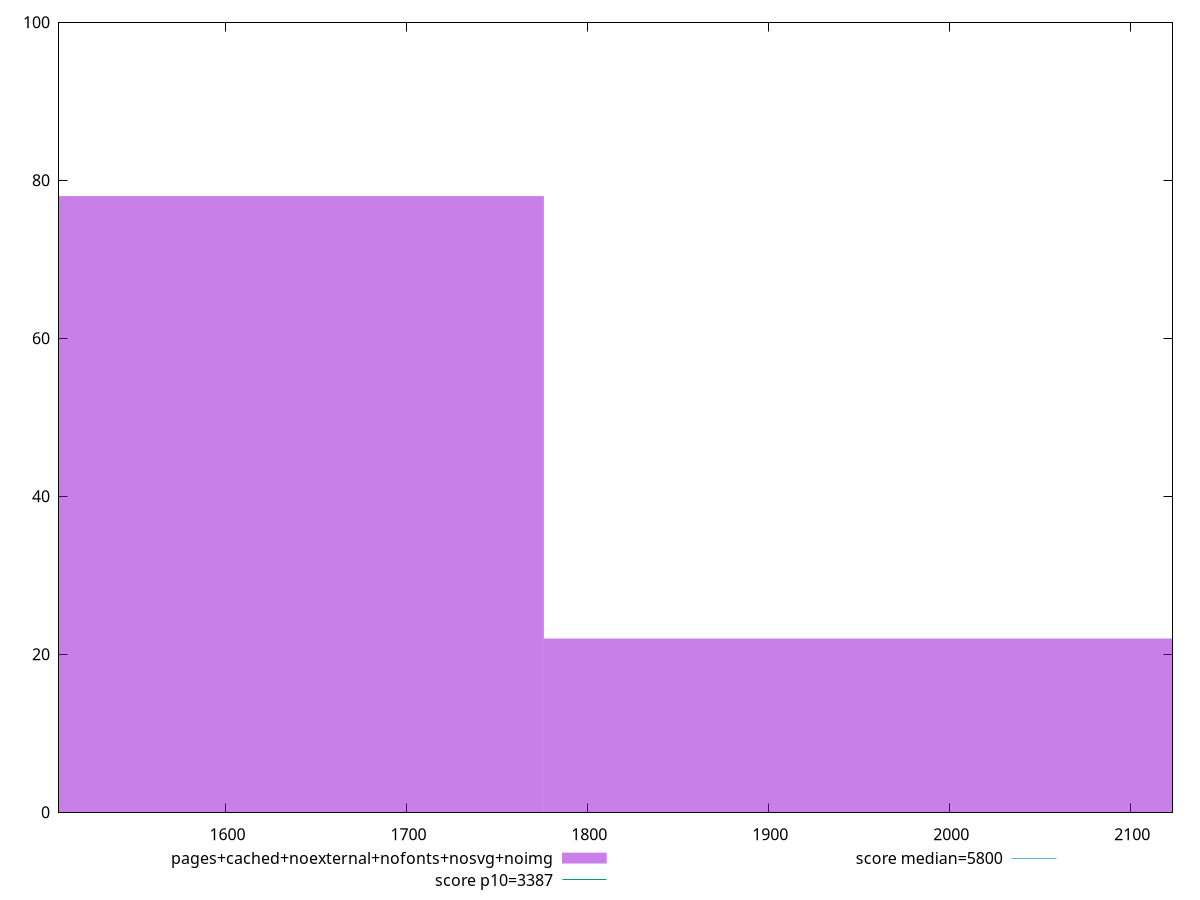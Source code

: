 reset

$pagesCachedNoexternalNofontsNosvgNoimg <<EOF
1578.6470499947632 78
1973.3088124934538 22
EOF

set key outside below
set boxwidth 394.6617624986908
set xrange [1508.0034:2123.4029499999997]
set yrange [0:100]
set trange [0:100]
set style fill transparent solid 0.5 noborder

set parametric
set terminal svg size 640, 490 enhanced background rgb 'white'
set output "reprap/speed-index/comparison/histogram/10_vs_11.svg"

plot $pagesCachedNoexternalNofontsNosvgNoimg title "pages+cached+noexternal+nofonts+nosvg+noimg" with boxes, \
     3387,t title "score p10=3387", \
     5800,t title "score median=5800"

reset
